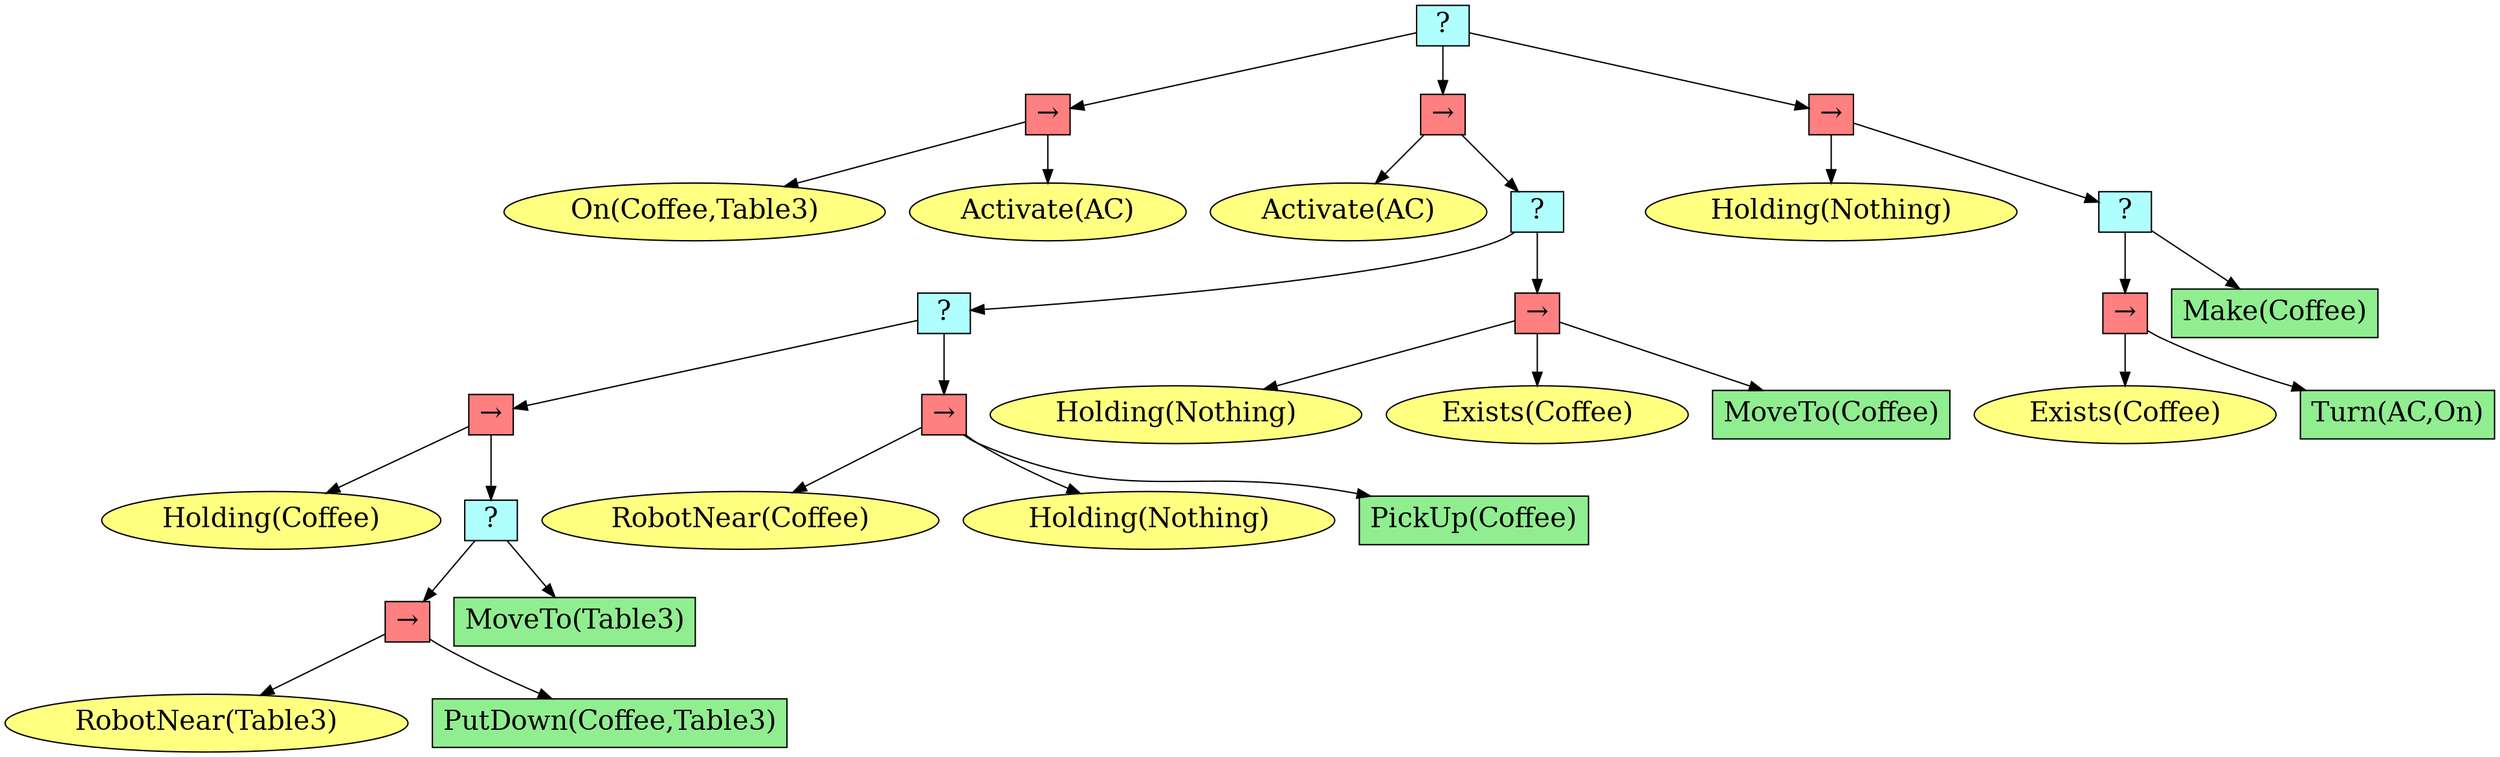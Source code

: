 digraph pastafarianism {
ordering=out;
graph [fontname="times-roman"];
node [fontname="times-roman"];
edge [fontname="times-roman"];
"50680822-8e47-41cf-b32c-23c562c227e6" [fillcolor="#B0FFFF", fontcolor=black, fontsize=20, height=0.01, label=" ? ", shape=box, style=filled, width=0.01];
"8c1f03a9-753e-4ec4-8f8c-b8338b1f7605" [fillcolor="#FF8080", fontcolor=black, fontsize=20, height=0.01, label="&rarr;", shape=box, style=filled, width=0.01];
"50680822-8e47-41cf-b32c-23c562c227e6" -> "8c1f03a9-753e-4ec4-8f8c-b8338b1f7605";
"e6656691-579c-4e60-a2ee-961c8ffc5c30" [fillcolor="#FFFF80", fontcolor=black, fontsize=20, label="On(Coffee,Table3)", shape=ellipse, style=filled];
"8c1f03a9-753e-4ec4-8f8c-b8338b1f7605" -> "e6656691-579c-4e60-a2ee-961c8ffc5c30";
"e9ea0b88-65bd-43b9-86c2-92b1bd54bc23" [fillcolor="#FFFF80", fontcolor=black, fontsize=20, label="Activate(AC)", shape=ellipse, style=filled];
"8c1f03a9-753e-4ec4-8f8c-b8338b1f7605" -> "e9ea0b88-65bd-43b9-86c2-92b1bd54bc23";
"9cfd6960-1d68-43d5-9827-5c3369c995dd" [fillcolor="#FF8080", fontcolor=black, fontsize=20, height=0.01, label="&rarr;", shape=box, style=filled, width=0.01];
"50680822-8e47-41cf-b32c-23c562c227e6" -> "9cfd6960-1d68-43d5-9827-5c3369c995dd";
"bba1da41-0f1e-4c0f-8a77-36927a8a5d1b" [fillcolor="#FFFF80", fontcolor=black, fontsize=20, label="Activate(AC)", shape=ellipse, style=filled];
"9cfd6960-1d68-43d5-9827-5c3369c995dd" -> "bba1da41-0f1e-4c0f-8a77-36927a8a5d1b";
"1c739dbb-5350-4b6c-ba73-3d50d4c93bfd" [fillcolor="#B0FFFF", fontcolor=black, fontsize=20, height=0.01, label=" ? ", shape=box, style=filled, width=0.01];
"9cfd6960-1d68-43d5-9827-5c3369c995dd" -> "1c739dbb-5350-4b6c-ba73-3d50d4c93bfd";
"cce75249-d9fd-4e65-abea-160337b1f96b" [fillcolor="#B0FFFF", fontcolor=black, fontsize=20, height=0.01, label=" ? ", shape=box, style=filled, width=0.01];
"1c739dbb-5350-4b6c-ba73-3d50d4c93bfd" -> "cce75249-d9fd-4e65-abea-160337b1f96b";
"4bb018f9-5f77-4922-a4fa-0d0c6ab7f91e" [fillcolor="#FF8080", fontcolor=black, fontsize=20, height=0.01, label="&rarr;", shape=box, style=filled, width=0.01];
"cce75249-d9fd-4e65-abea-160337b1f96b" -> "4bb018f9-5f77-4922-a4fa-0d0c6ab7f91e";
"f1089355-c016-4cb1-b1e2-9493f795153b" [fillcolor="#FFFF80", fontcolor=black, fontsize=20, label="Holding(Coffee)", shape=ellipse, style=filled];
"4bb018f9-5f77-4922-a4fa-0d0c6ab7f91e" -> "f1089355-c016-4cb1-b1e2-9493f795153b";
"4da8dc95-eb01-4bb1-9cfe-b1e9e3fd81b2" [fillcolor="#B0FFFF", fontcolor=black, fontsize=20, height=0.01, label=" ? ", shape=box, style=filled, width=0.01];
"4bb018f9-5f77-4922-a4fa-0d0c6ab7f91e" -> "4da8dc95-eb01-4bb1-9cfe-b1e9e3fd81b2";
"f012afdc-2e4a-47f4-86ca-e5a84ec4fba2" [fillcolor="#FF8080", fontcolor=black, fontsize=20, height=0.01, label="&rarr;", shape=box, style=filled, width=0.01];
"4da8dc95-eb01-4bb1-9cfe-b1e9e3fd81b2" -> "f012afdc-2e4a-47f4-86ca-e5a84ec4fba2";
"adc20bb1-71ec-4710-8823-14a958c0e207" [fillcolor="#FFFF80", fontcolor=black, fontsize=20, label="RobotNear(Table3)", shape=ellipse, style=filled];
"f012afdc-2e4a-47f4-86ca-e5a84ec4fba2" -> "adc20bb1-71ec-4710-8823-14a958c0e207";
"fabc77a7-5436-4d52-af07-84bd445ab112" [fillcolor=lightgreen, fontcolor=black, fontsize=20, label="PutDown(Coffee,Table3)", shape=box, style=filled];
"f012afdc-2e4a-47f4-86ca-e5a84ec4fba2" -> "fabc77a7-5436-4d52-af07-84bd445ab112";
"046dd9e3-c441-4587-8a88-bdd58a6549f3" [fillcolor=lightgreen, fontcolor=black, fontsize=20, label="MoveTo(Table3)", shape=box, style=filled];
"4da8dc95-eb01-4bb1-9cfe-b1e9e3fd81b2" -> "046dd9e3-c441-4587-8a88-bdd58a6549f3";
"640bd10c-2b02-4397-a3d5-64d5b406f7fb" [fillcolor="#FF8080", fontcolor=black, fontsize=20, height=0.01, label="&rarr;", shape=box, style=filled, width=0.01];
"cce75249-d9fd-4e65-abea-160337b1f96b" -> "640bd10c-2b02-4397-a3d5-64d5b406f7fb";
"17b760a0-8e70-45e3-8880-101ca4e292c4" [fillcolor="#FFFF80", fontcolor=black, fontsize=20, label="RobotNear(Coffee)", shape=ellipse, style=filled];
"640bd10c-2b02-4397-a3d5-64d5b406f7fb" -> "17b760a0-8e70-45e3-8880-101ca4e292c4";
"132038d0-4edd-4535-ad9f-a0cb30414b14" [fillcolor="#FFFF80", fontcolor=black, fontsize=20, label="Holding(Nothing)", shape=ellipse, style=filled];
"640bd10c-2b02-4397-a3d5-64d5b406f7fb" -> "132038d0-4edd-4535-ad9f-a0cb30414b14";
"c7126943-5dba-4ee3-b968-8c1aca2c21aa" [fillcolor=lightgreen, fontcolor=black, fontsize=20, label="PickUp(Coffee)", shape=box, style=filled];
"640bd10c-2b02-4397-a3d5-64d5b406f7fb" -> "c7126943-5dba-4ee3-b968-8c1aca2c21aa";
"ae4e87fd-d699-49ad-bf1a-6db39e6f239a" [fillcolor="#FF8080", fontcolor=black, fontsize=20, height=0.01, label="&rarr;", shape=box, style=filled, width=0.01];
"1c739dbb-5350-4b6c-ba73-3d50d4c93bfd" -> "ae4e87fd-d699-49ad-bf1a-6db39e6f239a";
"decb817c-6033-4f9f-9285-c6ebc7218b4a" [fillcolor="#FFFF80", fontcolor=black, fontsize=20, label="Holding(Nothing)", shape=ellipse, style=filled];
"ae4e87fd-d699-49ad-bf1a-6db39e6f239a" -> "decb817c-6033-4f9f-9285-c6ebc7218b4a";
"3bdc7bbc-d9ec-44f6-9600-4933870385c9" [fillcolor="#FFFF80", fontcolor=black, fontsize=20, label="Exists(Coffee)", shape=ellipse, style=filled];
"ae4e87fd-d699-49ad-bf1a-6db39e6f239a" -> "3bdc7bbc-d9ec-44f6-9600-4933870385c9";
"fc725f68-3de6-48e1-87d5-29bbeb535cd7" [fillcolor=lightgreen, fontcolor=black, fontsize=20, label="MoveTo(Coffee)", shape=box, style=filled];
"ae4e87fd-d699-49ad-bf1a-6db39e6f239a" -> "fc725f68-3de6-48e1-87d5-29bbeb535cd7";
"97b7b4d7-0a2e-4161-8506-ece71626a2fe" [fillcolor="#FF8080", fontcolor=black, fontsize=20, height=0.01, label="&rarr;", shape=box, style=filled, width=0.01];
"50680822-8e47-41cf-b32c-23c562c227e6" -> "97b7b4d7-0a2e-4161-8506-ece71626a2fe";
"664bf6c2-409f-4ccf-8ad0-bda72cae4f1b" [fillcolor="#FFFF80", fontcolor=black, fontsize=20, label="Holding(Nothing)", shape=ellipse, style=filled];
"97b7b4d7-0a2e-4161-8506-ece71626a2fe" -> "664bf6c2-409f-4ccf-8ad0-bda72cae4f1b";
"13a1a829-57e5-47ff-8c83-651efd75cce0" [fillcolor="#B0FFFF", fontcolor=black, fontsize=20, height=0.01, label=" ? ", shape=box, style=filled, width=0.01];
"97b7b4d7-0a2e-4161-8506-ece71626a2fe" -> "13a1a829-57e5-47ff-8c83-651efd75cce0";
"94211690-45f1-4275-bfcc-1a2cc7f9ca5a" [fillcolor="#FF8080", fontcolor=black, fontsize=20, height=0.01, label="&rarr;", shape=box, style=filled, width=0.01];
"13a1a829-57e5-47ff-8c83-651efd75cce0" -> "94211690-45f1-4275-bfcc-1a2cc7f9ca5a";
"47fcca4c-eaef-4302-944d-20ba28d36ca1" [fillcolor="#FFFF80", fontcolor=black, fontsize=20, label="Exists(Coffee)", shape=ellipse, style=filled];
"94211690-45f1-4275-bfcc-1a2cc7f9ca5a" -> "47fcca4c-eaef-4302-944d-20ba28d36ca1";
"2ded373a-a29e-4d40-9d95-2c75ea5bbfa6" [fillcolor=lightgreen, fontcolor=black, fontsize=20, label="Turn(AC,On)", shape=box, style=filled];
"94211690-45f1-4275-bfcc-1a2cc7f9ca5a" -> "2ded373a-a29e-4d40-9d95-2c75ea5bbfa6";
"11a139e9-2cc6-4d33-953a-7e00c62d1720" [fillcolor=lightgreen, fontcolor=black, fontsize=20, label="Make(Coffee)", shape=box, style=filled];
"13a1a829-57e5-47ff-8c83-651efd75cce0" -> "11a139e9-2cc6-4d33-953a-7e00c62d1720";
}
